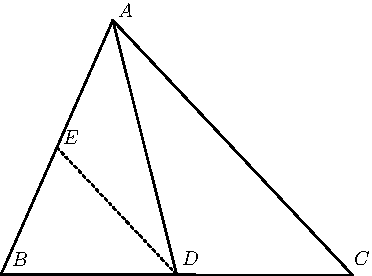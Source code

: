  /* Geogebra to Asymptote conversion, documentation at artofproblemsolving.com/Wiki go to User:Azjps/geogebra */
import graph; size(6.2cm); 
real labelscalefactor = 0.5; /* changes label-to-point distance */
pen dps = linewidth(0.7) + fontsize(10); defaultpen(dps); /* default pen style */ 
pen dotstyle = black; /* point style */ 
real xmin = -3., xmax = 3.2, ymin = -3., ymax = 3.;  /* image dimensions */

 /* draw figures */
draw((-2.5505183611387654,-1.9219567429112387)--(-0.8551926682405302,1.931056195493834), linewidth(0.8)); 
draw((-0.8551926682405302,1.931056195493834)--(2.777631842040108,-1.929116179128497), linewidth(0.8)); 
draw((-2.5505183611387654,-1.9219567429112387)--(2.777631842040108,-1.929116179128497), linewidth(0.8)); 
draw((-0.8551926682405302,1.931056195493834)--(0.11355674045067143,-1.9255364610198678), linewidth(0.8)); 
draw((-1.7028555146896478,0.0045497262912977746)--(0.11355674045067143,-1.9255364610198678), linewidth(0.8) + linetype("2 2")); 
 /* dots and labels */
dot((-2.5505183611387654,-1.9219567429112387),linewidth(1.pt) + dotstyle); 
label("$B$", (-2.4152664607576133,-1.8284228602376824), NE * labelscalefactor); 
dot((2.777631842040108,-1.929116179128497),linewidth(1.pt) + dotstyle); 
label("$C$", (2.7632470821985633,-1.8140381003961374), NE * labelscalefactor); 
dot((-0.8551926682405302,1.931056195493834),linewidth(1.pt) + dotstyle); 
label("$A$", (-0.8041733585045807,1.9547689780886364), NE * labelscalefactor); 
dot((0.11355674045067143,-1.9255364610198678),linewidth(1.pt) + dotstyle); 
label("$D$", (0.15960555087892989,-1.8140381003961374), NE * labelscalefactor); 
dot((-1.7028555146896478,0.0045497262912977746),linewidth(1.pt) + dotstyle); 
label("$E$", (-1.638489429314187,0.02721115932161472), NE * labelscalefactor); 
clip((xmin,ymin)--(xmin,ymax)--(xmax,ymax)--(xmax,ymin)--cycle); 
 /* end of picture */